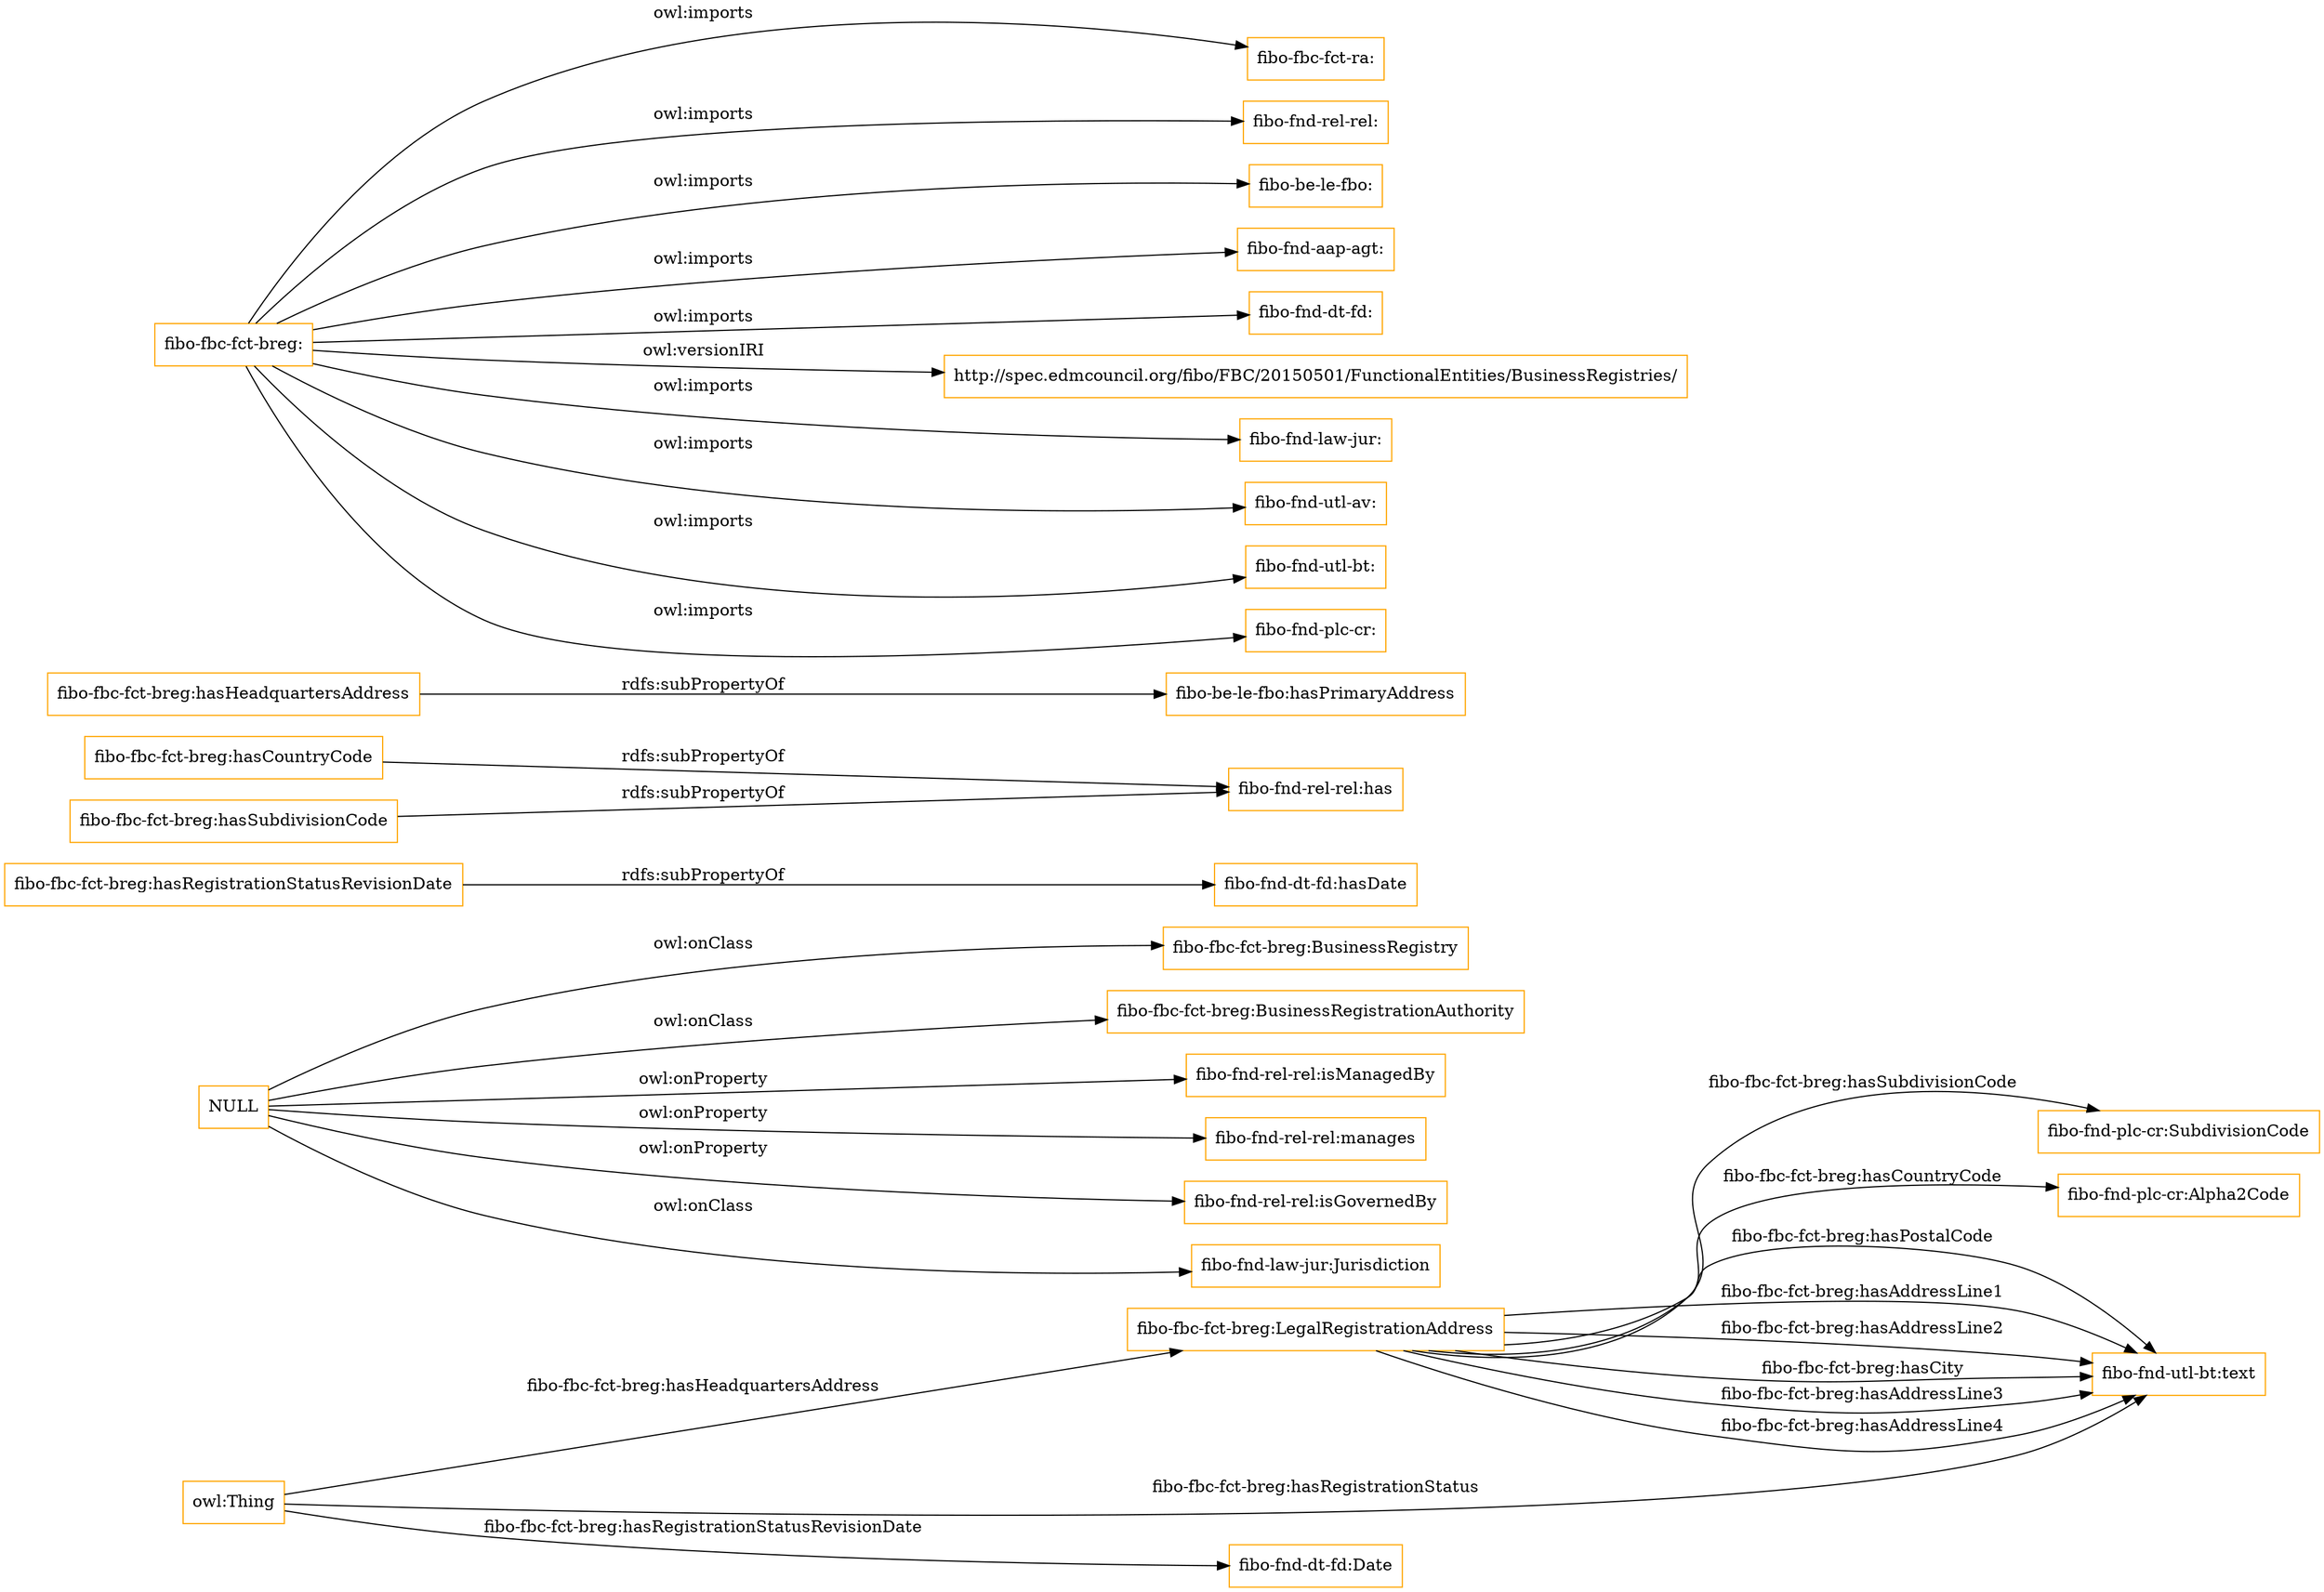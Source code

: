 digraph ar2dtool_diagram { 
rankdir=LR;
size="1501"
node [shape = rectangle, color="orange"]; "fibo-fbc-fct-breg:LegalRegistrationAddress" "fibo-fbc-fct-breg:BusinessRegistry" "fibo-fbc-fct-breg:BusinessRegistrationAuthority" ; /*classes style*/
	"fibo-fbc-fct-breg:hasRegistrationStatusRevisionDate" -> "fibo-fnd-dt-fd:hasDate" [ label = "rdfs:subPropertyOf" ];
	"fibo-fbc-fct-breg:hasCountryCode" -> "fibo-fnd-rel-rel:has" [ label = "rdfs:subPropertyOf" ];
	"fibo-fbc-fct-breg:hasHeadquartersAddress" -> "fibo-be-le-fbo:hasPrimaryAddress" [ label = "rdfs:subPropertyOf" ];
	"NULL" -> "fibo-fnd-rel-rel:isManagedBy" [ label = "owl:onProperty" ];
	"NULL" -> "fibo-fbc-fct-breg:BusinessRegistrationAuthority" [ label = "owl:onClass" ];
	"NULL" -> "fibo-fnd-rel-rel:manages" [ label = "owl:onProperty" ];
	"NULL" -> "fibo-fbc-fct-breg:BusinessRegistry" [ label = "owl:onClass" ];
	"NULL" -> "fibo-fnd-rel-rel:isGovernedBy" [ label = "owl:onProperty" ];
	"NULL" -> "fibo-fnd-law-jur:Jurisdiction" [ label = "owl:onClass" ];
	"fibo-fbc-fct-breg:" -> "fibo-fbc-fct-ra:" [ label = "owl:imports" ];
	"fibo-fbc-fct-breg:" -> "fibo-fnd-rel-rel:" [ label = "owl:imports" ];
	"fibo-fbc-fct-breg:" -> "fibo-be-le-fbo:" [ label = "owl:imports" ];
	"fibo-fbc-fct-breg:" -> "fibo-fnd-aap-agt:" [ label = "owl:imports" ];
	"fibo-fbc-fct-breg:" -> "fibo-fnd-dt-fd:" [ label = "owl:imports" ];
	"fibo-fbc-fct-breg:" -> "http://spec.edmcouncil.org/fibo/FBC/20150501/FunctionalEntities/BusinessRegistries/" [ label = "owl:versionIRI" ];
	"fibo-fbc-fct-breg:" -> "fibo-fnd-law-jur:" [ label = "owl:imports" ];
	"fibo-fbc-fct-breg:" -> "fibo-fnd-utl-av:" [ label = "owl:imports" ];
	"fibo-fbc-fct-breg:" -> "fibo-fnd-utl-bt:" [ label = "owl:imports" ];
	"fibo-fbc-fct-breg:" -> "fibo-fnd-plc-cr:" [ label = "owl:imports" ];
	"fibo-fbc-fct-breg:hasSubdivisionCode" -> "fibo-fnd-rel-rel:has" [ label = "rdfs:subPropertyOf" ];
	"fibo-fbc-fct-breg:LegalRegistrationAddress" -> "fibo-fnd-plc-cr:Alpha2Code" [ label = "fibo-fbc-fct-breg:hasCountryCode" ];
	"owl:Thing" -> "fibo-fnd-utl-bt:text" [ label = "fibo-fbc-fct-breg:hasRegistrationStatus" ];
	"fibo-fbc-fct-breg:LegalRegistrationAddress" -> "fibo-fnd-plc-cr:SubdivisionCode" [ label = "fibo-fbc-fct-breg:hasSubdivisionCode" ];
	"owl:Thing" -> "fibo-fbc-fct-breg:LegalRegistrationAddress" [ label = "fibo-fbc-fct-breg:hasHeadquartersAddress" ];
	"fibo-fbc-fct-breg:LegalRegistrationAddress" -> "fibo-fnd-utl-bt:text" [ label = "fibo-fbc-fct-breg:hasPostalCode" ];
	"fibo-fbc-fct-breg:LegalRegistrationAddress" -> "fibo-fnd-utl-bt:text" [ label = "fibo-fbc-fct-breg:hasAddressLine1" ];
	"fibo-fbc-fct-breg:LegalRegistrationAddress" -> "fibo-fnd-utl-bt:text" [ label = "fibo-fbc-fct-breg:hasAddressLine2" ];
	"owl:Thing" -> "fibo-fnd-dt-fd:Date" [ label = "fibo-fbc-fct-breg:hasRegistrationStatusRevisionDate" ];
	"fibo-fbc-fct-breg:LegalRegistrationAddress" -> "fibo-fnd-utl-bt:text" [ label = "fibo-fbc-fct-breg:hasCity" ];
	"fibo-fbc-fct-breg:LegalRegistrationAddress" -> "fibo-fnd-utl-bt:text" [ label = "fibo-fbc-fct-breg:hasAddressLine3" ];
	"fibo-fbc-fct-breg:LegalRegistrationAddress" -> "fibo-fnd-utl-bt:text" [ label = "fibo-fbc-fct-breg:hasAddressLine4" ];

}
